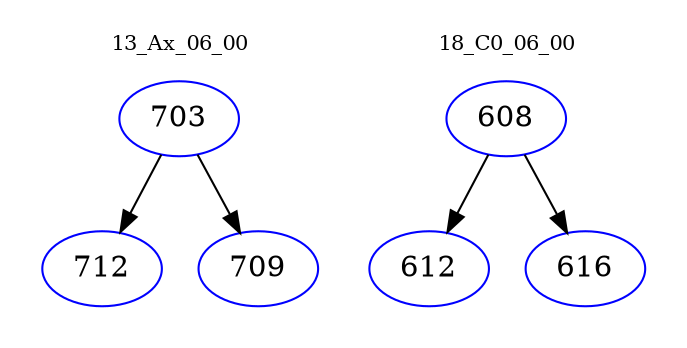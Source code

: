 digraph{
subgraph cluster_0 {
color = white
label = "13_Ax_06_00";
fontsize=10;
T0_703 [label="703", color="blue"]
T0_703 -> T0_712 [color="black"]
T0_712 [label="712", color="blue"]
T0_703 -> T0_709 [color="black"]
T0_709 [label="709", color="blue"]
}
subgraph cluster_1 {
color = white
label = "18_C0_06_00";
fontsize=10;
T1_608 [label="608", color="blue"]
T1_608 -> T1_612 [color="black"]
T1_612 [label="612", color="blue"]
T1_608 -> T1_616 [color="black"]
T1_616 [label="616", color="blue"]
}
}
